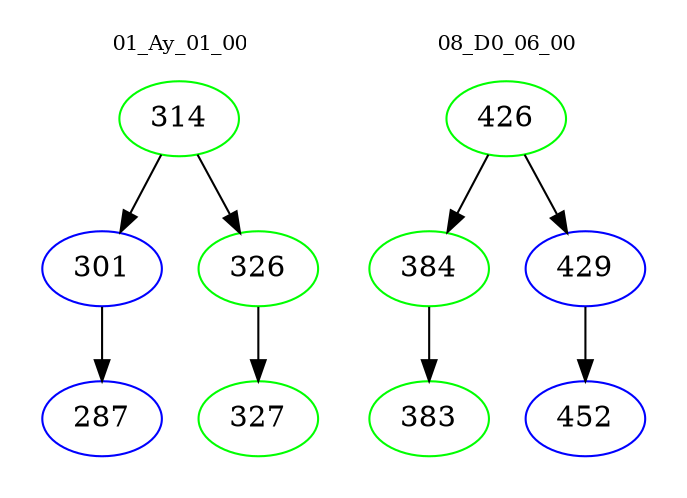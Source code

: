 digraph{
subgraph cluster_0 {
color = white
label = "01_Ay_01_00";
fontsize=10;
T0_314 [label="314", color="green"]
T0_314 -> T0_301 [color="black"]
T0_301 [label="301", color="blue"]
T0_301 -> T0_287 [color="black"]
T0_287 [label="287", color="blue"]
T0_314 -> T0_326 [color="black"]
T0_326 [label="326", color="green"]
T0_326 -> T0_327 [color="black"]
T0_327 [label="327", color="green"]
}
subgraph cluster_1 {
color = white
label = "08_D0_06_00";
fontsize=10;
T1_426 [label="426", color="green"]
T1_426 -> T1_384 [color="black"]
T1_384 [label="384", color="green"]
T1_384 -> T1_383 [color="black"]
T1_383 [label="383", color="green"]
T1_426 -> T1_429 [color="black"]
T1_429 [label="429", color="blue"]
T1_429 -> T1_452 [color="black"]
T1_452 [label="452", color="blue"]
}
}
